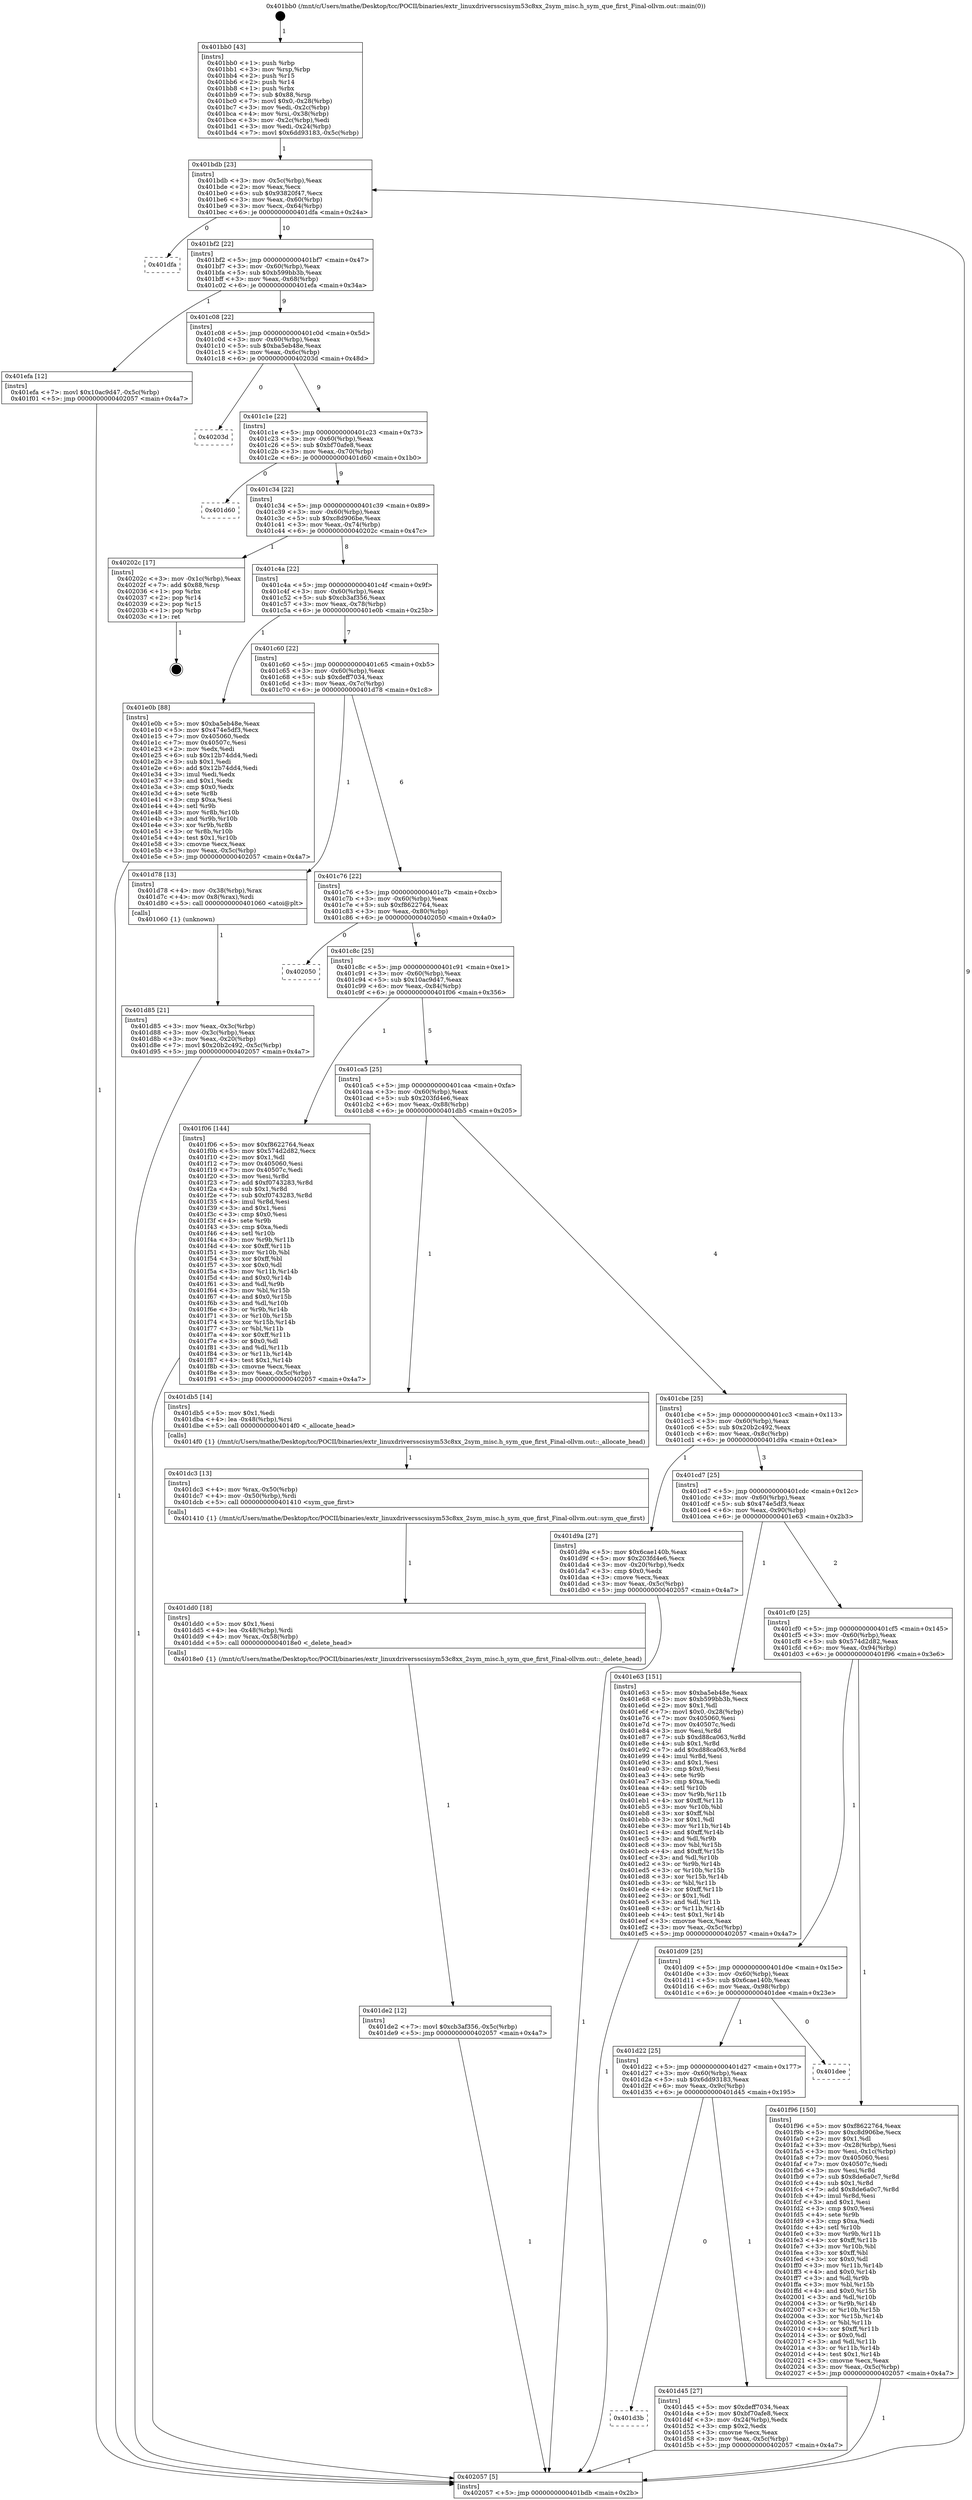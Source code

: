 digraph "0x401bb0" {
  label = "0x401bb0 (/mnt/c/Users/mathe/Desktop/tcc/POCII/binaries/extr_linuxdriversscsisym53c8xx_2sym_misc.h_sym_que_first_Final-ollvm.out::main(0))"
  labelloc = "t"
  node[shape=record]

  Entry [label="",width=0.3,height=0.3,shape=circle,fillcolor=black,style=filled]
  "0x401bdb" [label="{
     0x401bdb [23]\l
     | [instrs]\l
     &nbsp;&nbsp;0x401bdb \<+3\>: mov -0x5c(%rbp),%eax\l
     &nbsp;&nbsp;0x401bde \<+2\>: mov %eax,%ecx\l
     &nbsp;&nbsp;0x401be0 \<+6\>: sub $0x93820f47,%ecx\l
     &nbsp;&nbsp;0x401be6 \<+3\>: mov %eax,-0x60(%rbp)\l
     &nbsp;&nbsp;0x401be9 \<+3\>: mov %ecx,-0x64(%rbp)\l
     &nbsp;&nbsp;0x401bec \<+6\>: je 0000000000401dfa \<main+0x24a\>\l
  }"]
  "0x401dfa" [label="{
     0x401dfa\l
  }", style=dashed]
  "0x401bf2" [label="{
     0x401bf2 [22]\l
     | [instrs]\l
     &nbsp;&nbsp;0x401bf2 \<+5\>: jmp 0000000000401bf7 \<main+0x47\>\l
     &nbsp;&nbsp;0x401bf7 \<+3\>: mov -0x60(%rbp),%eax\l
     &nbsp;&nbsp;0x401bfa \<+5\>: sub $0xb599bb3b,%eax\l
     &nbsp;&nbsp;0x401bff \<+3\>: mov %eax,-0x68(%rbp)\l
     &nbsp;&nbsp;0x401c02 \<+6\>: je 0000000000401efa \<main+0x34a\>\l
  }"]
  Exit [label="",width=0.3,height=0.3,shape=circle,fillcolor=black,style=filled,peripheries=2]
  "0x401efa" [label="{
     0x401efa [12]\l
     | [instrs]\l
     &nbsp;&nbsp;0x401efa \<+7\>: movl $0x10ac9d47,-0x5c(%rbp)\l
     &nbsp;&nbsp;0x401f01 \<+5\>: jmp 0000000000402057 \<main+0x4a7\>\l
  }"]
  "0x401c08" [label="{
     0x401c08 [22]\l
     | [instrs]\l
     &nbsp;&nbsp;0x401c08 \<+5\>: jmp 0000000000401c0d \<main+0x5d\>\l
     &nbsp;&nbsp;0x401c0d \<+3\>: mov -0x60(%rbp),%eax\l
     &nbsp;&nbsp;0x401c10 \<+5\>: sub $0xba5eb48e,%eax\l
     &nbsp;&nbsp;0x401c15 \<+3\>: mov %eax,-0x6c(%rbp)\l
     &nbsp;&nbsp;0x401c18 \<+6\>: je 000000000040203d \<main+0x48d\>\l
  }"]
  "0x401de2" [label="{
     0x401de2 [12]\l
     | [instrs]\l
     &nbsp;&nbsp;0x401de2 \<+7\>: movl $0xcb3af356,-0x5c(%rbp)\l
     &nbsp;&nbsp;0x401de9 \<+5\>: jmp 0000000000402057 \<main+0x4a7\>\l
  }"]
  "0x40203d" [label="{
     0x40203d\l
  }", style=dashed]
  "0x401c1e" [label="{
     0x401c1e [22]\l
     | [instrs]\l
     &nbsp;&nbsp;0x401c1e \<+5\>: jmp 0000000000401c23 \<main+0x73\>\l
     &nbsp;&nbsp;0x401c23 \<+3\>: mov -0x60(%rbp),%eax\l
     &nbsp;&nbsp;0x401c26 \<+5\>: sub $0xbf70afe8,%eax\l
     &nbsp;&nbsp;0x401c2b \<+3\>: mov %eax,-0x70(%rbp)\l
     &nbsp;&nbsp;0x401c2e \<+6\>: je 0000000000401d60 \<main+0x1b0\>\l
  }"]
  "0x401dd0" [label="{
     0x401dd0 [18]\l
     | [instrs]\l
     &nbsp;&nbsp;0x401dd0 \<+5\>: mov $0x1,%esi\l
     &nbsp;&nbsp;0x401dd5 \<+4\>: lea -0x48(%rbp),%rdi\l
     &nbsp;&nbsp;0x401dd9 \<+4\>: mov %rax,-0x58(%rbp)\l
     &nbsp;&nbsp;0x401ddd \<+5\>: call 00000000004018e0 \<_delete_head\>\l
     | [calls]\l
     &nbsp;&nbsp;0x4018e0 \{1\} (/mnt/c/Users/mathe/Desktop/tcc/POCII/binaries/extr_linuxdriversscsisym53c8xx_2sym_misc.h_sym_que_first_Final-ollvm.out::_delete_head)\l
  }"]
  "0x401d60" [label="{
     0x401d60\l
  }", style=dashed]
  "0x401c34" [label="{
     0x401c34 [22]\l
     | [instrs]\l
     &nbsp;&nbsp;0x401c34 \<+5\>: jmp 0000000000401c39 \<main+0x89\>\l
     &nbsp;&nbsp;0x401c39 \<+3\>: mov -0x60(%rbp),%eax\l
     &nbsp;&nbsp;0x401c3c \<+5\>: sub $0xc8d906be,%eax\l
     &nbsp;&nbsp;0x401c41 \<+3\>: mov %eax,-0x74(%rbp)\l
     &nbsp;&nbsp;0x401c44 \<+6\>: je 000000000040202c \<main+0x47c\>\l
  }"]
  "0x401dc3" [label="{
     0x401dc3 [13]\l
     | [instrs]\l
     &nbsp;&nbsp;0x401dc3 \<+4\>: mov %rax,-0x50(%rbp)\l
     &nbsp;&nbsp;0x401dc7 \<+4\>: mov -0x50(%rbp),%rdi\l
     &nbsp;&nbsp;0x401dcb \<+5\>: call 0000000000401410 \<sym_que_first\>\l
     | [calls]\l
     &nbsp;&nbsp;0x401410 \{1\} (/mnt/c/Users/mathe/Desktop/tcc/POCII/binaries/extr_linuxdriversscsisym53c8xx_2sym_misc.h_sym_que_first_Final-ollvm.out::sym_que_first)\l
  }"]
  "0x40202c" [label="{
     0x40202c [17]\l
     | [instrs]\l
     &nbsp;&nbsp;0x40202c \<+3\>: mov -0x1c(%rbp),%eax\l
     &nbsp;&nbsp;0x40202f \<+7\>: add $0x88,%rsp\l
     &nbsp;&nbsp;0x402036 \<+1\>: pop %rbx\l
     &nbsp;&nbsp;0x402037 \<+2\>: pop %r14\l
     &nbsp;&nbsp;0x402039 \<+2\>: pop %r15\l
     &nbsp;&nbsp;0x40203b \<+1\>: pop %rbp\l
     &nbsp;&nbsp;0x40203c \<+1\>: ret\l
  }"]
  "0x401c4a" [label="{
     0x401c4a [22]\l
     | [instrs]\l
     &nbsp;&nbsp;0x401c4a \<+5\>: jmp 0000000000401c4f \<main+0x9f\>\l
     &nbsp;&nbsp;0x401c4f \<+3\>: mov -0x60(%rbp),%eax\l
     &nbsp;&nbsp;0x401c52 \<+5\>: sub $0xcb3af356,%eax\l
     &nbsp;&nbsp;0x401c57 \<+3\>: mov %eax,-0x78(%rbp)\l
     &nbsp;&nbsp;0x401c5a \<+6\>: je 0000000000401e0b \<main+0x25b\>\l
  }"]
  "0x401d85" [label="{
     0x401d85 [21]\l
     | [instrs]\l
     &nbsp;&nbsp;0x401d85 \<+3\>: mov %eax,-0x3c(%rbp)\l
     &nbsp;&nbsp;0x401d88 \<+3\>: mov -0x3c(%rbp),%eax\l
     &nbsp;&nbsp;0x401d8b \<+3\>: mov %eax,-0x20(%rbp)\l
     &nbsp;&nbsp;0x401d8e \<+7\>: movl $0x20b2c492,-0x5c(%rbp)\l
     &nbsp;&nbsp;0x401d95 \<+5\>: jmp 0000000000402057 \<main+0x4a7\>\l
  }"]
  "0x401e0b" [label="{
     0x401e0b [88]\l
     | [instrs]\l
     &nbsp;&nbsp;0x401e0b \<+5\>: mov $0xba5eb48e,%eax\l
     &nbsp;&nbsp;0x401e10 \<+5\>: mov $0x474e5df3,%ecx\l
     &nbsp;&nbsp;0x401e15 \<+7\>: mov 0x405060,%edx\l
     &nbsp;&nbsp;0x401e1c \<+7\>: mov 0x40507c,%esi\l
     &nbsp;&nbsp;0x401e23 \<+2\>: mov %edx,%edi\l
     &nbsp;&nbsp;0x401e25 \<+6\>: sub $0x12b74dd4,%edi\l
     &nbsp;&nbsp;0x401e2b \<+3\>: sub $0x1,%edi\l
     &nbsp;&nbsp;0x401e2e \<+6\>: add $0x12b74dd4,%edi\l
     &nbsp;&nbsp;0x401e34 \<+3\>: imul %edi,%edx\l
     &nbsp;&nbsp;0x401e37 \<+3\>: and $0x1,%edx\l
     &nbsp;&nbsp;0x401e3a \<+3\>: cmp $0x0,%edx\l
     &nbsp;&nbsp;0x401e3d \<+4\>: sete %r8b\l
     &nbsp;&nbsp;0x401e41 \<+3\>: cmp $0xa,%esi\l
     &nbsp;&nbsp;0x401e44 \<+4\>: setl %r9b\l
     &nbsp;&nbsp;0x401e48 \<+3\>: mov %r8b,%r10b\l
     &nbsp;&nbsp;0x401e4b \<+3\>: and %r9b,%r10b\l
     &nbsp;&nbsp;0x401e4e \<+3\>: xor %r9b,%r8b\l
     &nbsp;&nbsp;0x401e51 \<+3\>: or %r8b,%r10b\l
     &nbsp;&nbsp;0x401e54 \<+4\>: test $0x1,%r10b\l
     &nbsp;&nbsp;0x401e58 \<+3\>: cmovne %ecx,%eax\l
     &nbsp;&nbsp;0x401e5b \<+3\>: mov %eax,-0x5c(%rbp)\l
     &nbsp;&nbsp;0x401e5e \<+5\>: jmp 0000000000402057 \<main+0x4a7\>\l
  }"]
  "0x401c60" [label="{
     0x401c60 [22]\l
     | [instrs]\l
     &nbsp;&nbsp;0x401c60 \<+5\>: jmp 0000000000401c65 \<main+0xb5\>\l
     &nbsp;&nbsp;0x401c65 \<+3\>: mov -0x60(%rbp),%eax\l
     &nbsp;&nbsp;0x401c68 \<+5\>: sub $0xdeff7034,%eax\l
     &nbsp;&nbsp;0x401c6d \<+3\>: mov %eax,-0x7c(%rbp)\l
     &nbsp;&nbsp;0x401c70 \<+6\>: je 0000000000401d78 \<main+0x1c8\>\l
  }"]
  "0x401bb0" [label="{
     0x401bb0 [43]\l
     | [instrs]\l
     &nbsp;&nbsp;0x401bb0 \<+1\>: push %rbp\l
     &nbsp;&nbsp;0x401bb1 \<+3\>: mov %rsp,%rbp\l
     &nbsp;&nbsp;0x401bb4 \<+2\>: push %r15\l
     &nbsp;&nbsp;0x401bb6 \<+2\>: push %r14\l
     &nbsp;&nbsp;0x401bb8 \<+1\>: push %rbx\l
     &nbsp;&nbsp;0x401bb9 \<+7\>: sub $0x88,%rsp\l
     &nbsp;&nbsp;0x401bc0 \<+7\>: movl $0x0,-0x28(%rbp)\l
     &nbsp;&nbsp;0x401bc7 \<+3\>: mov %edi,-0x2c(%rbp)\l
     &nbsp;&nbsp;0x401bca \<+4\>: mov %rsi,-0x38(%rbp)\l
     &nbsp;&nbsp;0x401bce \<+3\>: mov -0x2c(%rbp),%edi\l
     &nbsp;&nbsp;0x401bd1 \<+3\>: mov %edi,-0x24(%rbp)\l
     &nbsp;&nbsp;0x401bd4 \<+7\>: movl $0x6dd93183,-0x5c(%rbp)\l
  }"]
  "0x401d78" [label="{
     0x401d78 [13]\l
     | [instrs]\l
     &nbsp;&nbsp;0x401d78 \<+4\>: mov -0x38(%rbp),%rax\l
     &nbsp;&nbsp;0x401d7c \<+4\>: mov 0x8(%rax),%rdi\l
     &nbsp;&nbsp;0x401d80 \<+5\>: call 0000000000401060 \<atoi@plt\>\l
     | [calls]\l
     &nbsp;&nbsp;0x401060 \{1\} (unknown)\l
  }"]
  "0x401c76" [label="{
     0x401c76 [22]\l
     | [instrs]\l
     &nbsp;&nbsp;0x401c76 \<+5\>: jmp 0000000000401c7b \<main+0xcb\>\l
     &nbsp;&nbsp;0x401c7b \<+3\>: mov -0x60(%rbp),%eax\l
     &nbsp;&nbsp;0x401c7e \<+5\>: sub $0xf8622764,%eax\l
     &nbsp;&nbsp;0x401c83 \<+3\>: mov %eax,-0x80(%rbp)\l
     &nbsp;&nbsp;0x401c86 \<+6\>: je 0000000000402050 \<main+0x4a0\>\l
  }"]
  "0x402057" [label="{
     0x402057 [5]\l
     | [instrs]\l
     &nbsp;&nbsp;0x402057 \<+5\>: jmp 0000000000401bdb \<main+0x2b\>\l
  }"]
  "0x402050" [label="{
     0x402050\l
  }", style=dashed]
  "0x401c8c" [label="{
     0x401c8c [25]\l
     | [instrs]\l
     &nbsp;&nbsp;0x401c8c \<+5\>: jmp 0000000000401c91 \<main+0xe1\>\l
     &nbsp;&nbsp;0x401c91 \<+3\>: mov -0x60(%rbp),%eax\l
     &nbsp;&nbsp;0x401c94 \<+5\>: sub $0x10ac9d47,%eax\l
     &nbsp;&nbsp;0x401c99 \<+6\>: mov %eax,-0x84(%rbp)\l
     &nbsp;&nbsp;0x401c9f \<+6\>: je 0000000000401f06 \<main+0x356\>\l
  }"]
  "0x401d3b" [label="{
     0x401d3b\l
  }", style=dashed]
  "0x401f06" [label="{
     0x401f06 [144]\l
     | [instrs]\l
     &nbsp;&nbsp;0x401f06 \<+5\>: mov $0xf8622764,%eax\l
     &nbsp;&nbsp;0x401f0b \<+5\>: mov $0x574d2d82,%ecx\l
     &nbsp;&nbsp;0x401f10 \<+2\>: mov $0x1,%dl\l
     &nbsp;&nbsp;0x401f12 \<+7\>: mov 0x405060,%esi\l
     &nbsp;&nbsp;0x401f19 \<+7\>: mov 0x40507c,%edi\l
     &nbsp;&nbsp;0x401f20 \<+3\>: mov %esi,%r8d\l
     &nbsp;&nbsp;0x401f23 \<+7\>: add $0xf0743283,%r8d\l
     &nbsp;&nbsp;0x401f2a \<+4\>: sub $0x1,%r8d\l
     &nbsp;&nbsp;0x401f2e \<+7\>: sub $0xf0743283,%r8d\l
     &nbsp;&nbsp;0x401f35 \<+4\>: imul %r8d,%esi\l
     &nbsp;&nbsp;0x401f39 \<+3\>: and $0x1,%esi\l
     &nbsp;&nbsp;0x401f3c \<+3\>: cmp $0x0,%esi\l
     &nbsp;&nbsp;0x401f3f \<+4\>: sete %r9b\l
     &nbsp;&nbsp;0x401f43 \<+3\>: cmp $0xa,%edi\l
     &nbsp;&nbsp;0x401f46 \<+4\>: setl %r10b\l
     &nbsp;&nbsp;0x401f4a \<+3\>: mov %r9b,%r11b\l
     &nbsp;&nbsp;0x401f4d \<+4\>: xor $0xff,%r11b\l
     &nbsp;&nbsp;0x401f51 \<+3\>: mov %r10b,%bl\l
     &nbsp;&nbsp;0x401f54 \<+3\>: xor $0xff,%bl\l
     &nbsp;&nbsp;0x401f57 \<+3\>: xor $0x0,%dl\l
     &nbsp;&nbsp;0x401f5a \<+3\>: mov %r11b,%r14b\l
     &nbsp;&nbsp;0x401f5d \<+4\>: and $0x0,%r14b\l
     &nbsp;&nbsp;0x401f61 \<+3\>: and %dl,%r9b\l
     &nbsp;&nbsp;0x401f64 \<+3\>: mov %bl,%r15b\l
     &nbsp;&nbsp;0x401f67 \<+4\>: and $0x0,%r15b\l
     &nbsp;&nbsp;0x401f6b \<+3\>: and %dl,%r10b\l
     &nbsp;&nbsp;0x401f6e \<+3\>: or %r9b,%r14b\l
     &nbsp;&nbsp;0x401f71 \<+3\>: or %r10b,%r15b\l
     &nbsp;&nbsp;0x401f74 \<+3\>: xor %r15b,%r14b\l
     &nbsp;&nbsp;0x401f77 \<+3\>: or %bl,%r11b\l
     &nbsp;&nbsp;0x401f7a \<+4\>: xor $0xff,%r11b\l
     &nbsp;&nbsp;0x401f7e \<+3\>: or $0x0,%dl\l
     &nbsp;&nbsp;0x401f81 \<+3\>: and %dl,%r11b\l
     &nbsp;&nbsp;0x401f84 \<+3\>: or %r11b,%r14b\l
     &nbsp;&nbsp;0x401f87 \<+4\>: test $0x1,%r14b\l
     &nbsp;&nbsp;0x401f8b \<+3\>: cmovne %ecx,%eax\l
     &nbsp;&nbsp;0x401f8e \<+3\>: mov %eax,-0x5c(%rbp)\l
     &nbsp;&nbsp;0x401f91 \<+5\>: jmp 0000000000402057 \<main+0x4a7\>\l
  }"]
  "0x401ca5" [label="{
     0x401ca5 [25]\l
     | [instrs]\l
     &nbsp;&nbsp;0x401ca5 \<+5\>: jmp 0000000000401caa \<main+0xfa\>\l
     &nbsp;&nbsp;0x401caa \<+3\>: mov -0x60(%rbp),%eax\l
     &nbsp;&nbsp;0x401cad \<+5\>: sub $0x203fd4e6,%eax\l
     &nbsp;&nbsp;0x401cb2 \<+6\>: mov %eax,-0x88(%rbp)\l
     &nbsp;&nbsp;0x401cb8 \<+6\>: je 0000000000401db5 \<main+0x205\>\l
  }"]
  "0x401d45" [label="{
     0x401d45 [27]\l
     | [instrs]\l
     &nbsp;&nbsp;0x401d45 \<+5\>: mov $0xdeff7034,%eax\l
     &nbsp;&nbsp;0x401d4a \<+5\>: mov $0xbf70afe8,%ecx\l
     &nbsp;&nbsp;0x401d4f \<+3\>: mov -0x24(%rbp),%edx\l
     &nbsp;&nbsp;0x401d52 \<+3\>: cmp $0x2,%edx\l
     &nbsp;&nbsp;0x401d55 \<+3\>: cmovne %ecx,%eax\l
     &nbsp;&nbsp;0x401d58 \<+3\>: mov %eax,-0x5c(%rbp)\l
     &nbsp;&nbsp;0x401d5b \<+5\>: jmp 0000000000402057 \<main+0x4a7\>\l
  }"]
  "0x401db5" [label="{
     0x401db5 [14]\l
     | [instrs]\l
     &nbsp;&nbsp;0x401db5 \<+5\>: mov $0x1,%edi\l
     &nbsp;&nbsp;0x401dba \<+4\>: lea -0x48(%rbp),%rsi\l
     &nbsp;&nbsp;0x401dbe \<+5\>: call 00000000004014f0 \<_allocate_head\>\l
     | [calls]\l
     &nbsp;&nbsp;0x4014f0 \{1\} (/mnt/c/Users/mathe/Desktop/tcc/POCII/binaries/extr_linuxdriversscsisym53c8xx_2sym_misc.h_sym_que_first_Final-ollvm.out::_allocate_head)\l
  }"]
  "0x401cbe" [label="{
     0x401cbe [25]\l
     | [instrs]\l
     &nbsp;&nbsp;0x401cbe \<+5\>: jmp 0000000000401cc3 \<main+0x113\>\l
     &nbsp;&nbsp;0x401cc3 \<+3\>: mov -0x60(%rbp),%eax\l
     &nbsp;&nbsp;0x401cc6 \<+5\>: sub $0x20b2c492,%eax\l
     &nbsp;&nbsp;0x401ccb \<+6\>: mov %eax,-0x8c(%rbp)\l
     &nbsp;&nbsp;0x401cd1 \<+6\>: je 0000000000401d9a \<main+0x1ea\>\l
  }"]
  "0x401d22" [label="{
     0x401d22 [25]\l
     | [instrs]\l
     &nbsp;&nbsp;0x401d22 \<+5\>: jmp 0000000000401d27 \<main+0x177\>\l
     &nbsp;&nbsp;0x401d27 \<+3\>: mov -0x60(%rbp),%eax\l
     &nbsp;&nbsp;0x401d2a \<+5\>: sub $0x6dd93183,%eax\l
     &nbsp;&nbsp;0x401d2f \<+6\>: mov %eax,-0x9c(%rbp)\l
     &nbsp;&nbsp;0x401d35 \<+6\>: je 0000000000401d45 \<main+0x195\>\l
  }"]
  "0x401d9a" [label="{
     0x401d9a [27]\l
     | [instrs]\l
     &nbsp;&nbsp;0x401d9a \<+5\>: mov $0x6cae140b,%eax\l
     &nbsp;&nbsp;0x401d9f \<+5\>: mov $0x203fd4e6,%ecx\l
     &nbsp;&nbsp;0x401da4 \<+3\>: mov -0x20(%rbp),%edx\l
     &nbsp;&nbsp;0x401da7 \<+3\>: cmp $0x0,%edx\l
     &nbsp;&nbsp;0x401daa \<+3\>: cmove %ecx,%eax\l
     &nbsp;&nbsp;0x401dad \<+3\>: mov %eax,-0x5c(%rbp)\l
     &nbsp;&nbsp;0x401db0 \<+5\>: jmp 0000000000402057 \<main+0x4a7\>\l
  }"]
  "0x401cd7" [label="{
     0x401cd7 [25]\l
     | [instrs]\l
     &nbsp;&nbsp;0x401cd7 \<+5\>: jmp 0000000000401cdc \<main+0x12c\>\l
     &nbsp;&nbsp;0x401cdc \<+3\>: mov -0x60(%rbp),%eax\l
     &nbsp;&nbsp;0x401cdf \<+5\>: sub $0x474e5df3,%eax\l
     &nbsp;&nbsp;0x401ce4 \<+6\>: mov %eax,-0x90(%rbp)\l
     &nbsp;&nbsp;0x401cea \<+6\>: je 0000000000401e63 \<main+0x2b3\>\l
  }"]
  "0x401dee" [label="{
     0x401dee\l
  }", style=dashed]
  "0x401e63" [label="{
     0x401e63 [151]\l
     | [instrs]\l
     &nbsp;&nbsp;0x401e63 \<+5\>: mov $0xba5eb48e,%eax\l
     &nbsp;&nbsp;0x401e68 \<+5\>: mov $0xb599bb3b,%ecx\l
     &nbsp;&nbsp;0x401e6d \<+2\>: mov $0x1,%dl\l
     &nbsp;&nbsp;0x401e6f \<+7\>: movl $0x0,-0x28(%rbp)\l
     &nbsp;&nbsp;0x401e76 \<+7\>: mov 0x405060,%esi\l
     &nbsp;&nbsp;0x401e7d \<+7\>: mov 0x40507c,%edi\l
     &nbsp;&nbsp;0x401e84 \<+3\>: mov %esi,%r8d\l
     &nbsp;&nbsp;0x401e87 \<+7\>: sub $0xd88ca063,%r8d\l
     &nbsp;&nbsp;0x401e8e \<+4\>: sub $0x1,%r8d\l
     &nbsp;&nbsp;0x401e92 \<+7\>: add $0xd88ca063,%r8d\l
     &nbsp;&nbsp;0x401e99 \<+4\>: imul %r8d,%esi\l
     &nbsp;&nbsp;0x401e9d \<+3\>: and $0x1,%esi\l
     &nbsp;&nbsp;0x401ea0 \<+3\>: cmp $0x0,%esi\l
     &nbsp;&nbsp;0x401ea3 \<+4\>: sete %r9b\l
     &nbsp;&nbsp;0x401ea7 \<+3\>: cmp $0xa,%edi\l
     &nbsp;&nbsp;0x401eaa \<+4\>: setl %r10b\l
     &nbsp;&nbsp;0x401eae \<+3\>: mov %r9b,%r11b\l
     &nbsp;&nbsp;0x401eb1 \<+4\>: xor $0xff,%r11b\l
     &nbsp;&nbsp;0x401eb5 \<+3\>: mov %r10b,%bl\l
     &nbsp;&nbsp;0x401eb8 \<+3\>: xor $0xff,%bl\l
     &nbsp;&nbsp;0x401ebb \<+3\>: xor $0x1,%dl\l
     &nbsp;&nbsp;0x401ebe \<+3\>: mov %r11b,%r14b\l
     &nbsp;&nbsp;0x401ec1 \<+4\>: and $0xff,%r14b\l
     &nbsp;&nbsp;0x401ec5 \<+3\>: and %dl,%r9b\l
     &nbsp;&nbsp;0x401ec8 \<+3\>: mov %bl,%r15b\l
     &nbsp;&nbsp;0x401ecb \<+4\>: and $0xff,%r15b\l
     &nbsp;&nbsp;0x401ecf \<+3\>: and %dl,%r10b\l
     &nbsp;&nbsp;0x401ed2 \<+3\>: or %r9b,%r14b\l
     &nbsp;&nbsp;0x401ed5 \<+3\>: or %r10b,%r15b\l
     &nbsp;&nbsp;0x401ed8 \<+3\>: xor %r15b,%r14b\l
     &nbsp;&nbsp;0x401edb \<+3\>: or %bl,%r11b\l
     &nbsp;&nbsp;0x401ede \<+4\>: xor $0xff,%r11b\l
     &nbsp;&nbsp;0x401ee2 \<+3\>: or $0x1,%dl\l
     &nbsp;&nbsp;0x401ee5 \<+3\>: and %dl,%r11b\l
     &nbsp;&nbsp;0x401ee8 \<+3\>: or %r11b,%r14b\l
     &nbsp;&nbsp;0x401eeb \<+4\>: test $0x1,%r14b\l
     &nbsp;&nbsp;0x401eef \<+3\>: cmovne %ecx,%eax\l
     &nbsp;&nbsp;0x401ef2 \<+3\>: mov %eax,-0x5c(%rbp)\l
     &nbsp;&nbsp;0x401ef5 \<+5\>: jmp 0000000000402057 \<main+0x4a7\>\l
  }"]
  "0x401cf0" [label="{
     0x401cf0 [25]\l
     | [instrs]\l
     &nbsp;&nbsp;0x401cf0 \<+5\>: jmp 0000000000401cf5 \<main+0x145\>\l
     &nbsp;&nbsp;0x401cf5 \<+3\>: mov -0x60(%rbp),%eax\l
     &nbsp;&nbsp;0x401cf8 \<+5\>: sub $0x574d2d82,%eax\l
     &nbsp;&nbsp;0x401cfd \<+6\>: mov %eax,-0x94(%rbp)\l
     &nbsp;&nbsp;0x401d03 \<+6\>: je 0000000000401f96 \<main+0x3e6\>\l
  }"]
  "0x401d09" [label="{
     0x401d09 [25]\l
     | [instrs]\l
     &nbsp;&nbsp;0x401d09 \<+5\>: jmp 0000000000401d0e \<main+0x15e\>\l
     &nbsp;&nbsp;0x401d0e \<+3\>: mov -0x60(%rbp),%eax\l
     &nbsp;&nbsp;0x401d11 \<+5\>: sub $0x6cae140b,%eax\l
     &nbsp;&nbsp;0x401d16 \<+6\>: mov %eax,-0x98(%rbp)\l
     &nbsp;&nbsp;0x401d1c \<+6\>: je 0000000000401dee \<main+0x23e\>\l
  }"]
  "0x401f96" [label="{
     0x401f96 [150]\l
     | [instrs]\l
     &nbsp;&nbsp;0x401f96 \<+5\>: mov $0xf8622764,%eax\l
     &nbsp;&nbsp;0x401f9b \<+5\>: mov $0xc8d906be,%ecx\l
     &nbsp;&nbsp;0x401fa0 \<+2\>: mov $0x1,%dl\l
     &nbsp;&nbsp;0x401fa2 \<+3\>: mov -0x28(%rbp),%esi\l
     &nbsp;&nbsp;0x401fa5 \<+3\>: mov %esi,-0x1c(%rbp)\l
     &nbsp;&nbsp;0x401fa8 \<+7\>: mov 0x405060,%esi\l
     &nbsp;&nbsp;0x401faf \<+7\>: mov 0x40507c,%edi\l
     &nbsp;&nbsp;0x401fb6 \<+3\>: mov %esi,%r8d\l
     &nbsp;&nbsp;0x401fb9 \<+7\>: sub $0x8de6a0c7,%r8d\l
     &nbsp;&nbsp;0x401fc0 \<+4\>: sub $0x1,%r8d\l
     &nbsp;&nbsp;0x401fc4 \<+7\>: add $0x8de6a0c7,%r8d\l
     &nbsp;&nbsp;0x401fcb \<+4\>: imul %r8d,%esi\l
     &nbsp;&nbsp;0x401fcf \<+3\>: and $0x1,%esi\l
     &nbsp;&nbsp;0x401fd2 \<+3\>: cmp $0x0,%esi\l
     &nbsp;&nbsp;0x401fd5 \<+4\>: sete %r9b\l
     &nbsp;&nbsp;0x401fd9 \<+3\>: cmp $0xa,%edi\l
     &nbsp;&nbsp;0x401fdc \<+4\>: setl %r10b\l
     &nbsp;&nbsp;0x401fe0 \<+3\>: mov %r9b,%r11b\l
     &nbsp;&nbsp;0x401fe3 \<+4\>: xor $0xff,%r11b\l
     &nbsp;&nbsp;0x401fe7 \<+3\>: mov %r10b,%bl\l
     &nbsp;&nbsp;0x401fea \<+3\>: xor $0xff,%bl\l
     &nbsp;&nbsp;0x401fed \<+3\>: xor $0x0,%dl\l
     &nbsp;&nbsp;0x401ff0 \<+3\>: mov %r11b,%r14b\l
     &nbsp;&nbsp;0x401ff3 \<+4\>: and $0x0,%r14b\l
     &nbsp;&nbsp;0x401ff7 \<+3\>: and %dl,%r9b\l
     &nbsp;&nbsp;0x401ffa \<+3\>: mov %bl,%r15b\l
     &nbsp;&nbsp;0x401ffd \<+4\>: and $0x0,%r15b\l
     &nbsp;&nbsp;0x402001 \<+3\>: and %dl,%r10b\l
     &nbsp;&nbsp;0x402004 \<+3\>: or %r9b,%r14b\l
     &nbsp;&nbsp;0x402007 \<+3\>: or %r10b,%r15b\l
     &nbsp;&nbsp;0x40200a \<+3\>: xor %r15b,%r14b\l
     &nbsp;&nbsp;0x40200d \<+3\>: or %bl,%r11b\l
     &nbsp;&nbsp;0x402010 \<+4\>: xor $0xff,%r11b\l
     &nbsp;&nbsp;0x402014 \<+3\>: or $0x0,%dl\l
     &nbsp;&nbsp;0x402017 \<+3\>: and %dl,%r11b\l
     &nbsp;&nbsp;0x40201a \<+3\>: or %r11b,%r14b\l
     &nbsp;&nbsp;0x40201d \<+4\>: test $0x1,%r14b\l
     &nbsp;&nbsp;0x402021 \<+3\>: cmovne %ecx,%eax\l
     &nbsp;&nbsp;0x402024 \<+3\>: mov %eax,-0x5c(%rbp)\l
     &nbsp;&nbsp;0x402027 \<+5\>: jmp 0000000000402057 \<main+0x4a7\>\l
  }"]
  Entry -> "0x401bb0" [label=" 1"]
  "0x401bdb" -> "0x401dfa" [label=" 0"]
  "0x401bdb" -> "0x401bf2" [label=" 10"]
  "0x40202c" -> Exit [label=" 1"]
  "0x401bf2" -> "0x401efa" [label=" 1"]
  "0x401bf2" -> "0x401c08" [label=" 9"]
  "0x401f96" -> "0x402057" [label=" 1"]
  "0x401c08" -> "0x40203d" [label=" 0"]
  "0x401c08" -> "0x401c1e" [label=" 9"]
  "0x401f06" -> "0x402057" [label=" 1"]
  "0x401c1e" -> "0x401d60" [label=" 0"]
  "0x401c1e" -> "0x401c34" [label=" 9"]
  "0x401efa" -> "0x402057" [label=" 1"]
  "0x401c34" -> "0x40202c" [label=" 1"]
  "0x401c34" -> "0x401c4a" [label=" 8"]
  "0x401e63" -> "0x402057" [label=" 1"]
  "0x401c4a" -> "0x401e0b" [label=" 1"]
  "0x401c4a" -> "0x401c60" [label=" 7"]
  "0x401e0b" -> "0x402057" [label=" 1"]
  "0x401c60" -> "0x401d78" [label=" 1"]
  "0x401c60" -> "0x401c76" [label=" 6"]
  "0x401de2" -> "0x402057" [label=" 1"]
  "0x401c76" -> "0x402050" [label=" 0"]
  "0x401c76" -> "0x401c8c" [label=" 6"]
  "0x401dd0" -> "0x401de2" [label=" 1"]
  "0x401c8c" -> "0x401f06" [label=" 1"]
  "0x401c8c" -> "0x401ca5" [label=" 5"]
  "0x401dc3" -> "0x401dd0" [label=" 1"]
  "0x401ca5" -> "0x401db5" [label=" 1"]
  "0x401ca5" -> "0x401cbe" [label=" 4"]
  "0x401db5" -> "0x401dc3" [label=" 1"]
  "0x401cbe" -> "0x401d9a" [label=" 1"]
  "0x401cbe" -> "0x401cd7" [label=" 3"]
  "0x401d85" -> "0x402057" [label=" 1"]
  "0x401cd7" -> "0x401e63" [label=" 1"]
  "0x401cd7" -> "0x401cf0" [label=" 2"]
  "0x401d78" -> "0x401d85" [label=" 1"]
  "0x401cf0" -> "0x401f96" [label=" 1"]
  "0x401cf0" -> "0x401d09" [label=" 1"]
  "0x402057" -> "0x401bdb" [label=" 9"]
  "0x401d09" -> "0x401dee" [label=" 0"]
  "0x401d09" -> "0x401d22" [label=" 1"]
  "0x401d9a" -> "0x402057" [label=" 1"]
  "0x401d22" -> "0x401d45" [label=" 1"]
  "0x401d22" -> "0x401d3b" [label=" 0"]
  "0x401d45" -> "0x402057" [label=" 1"]
  "0x401bb0" -> "0x401bdb" [label=" 1"]
}
